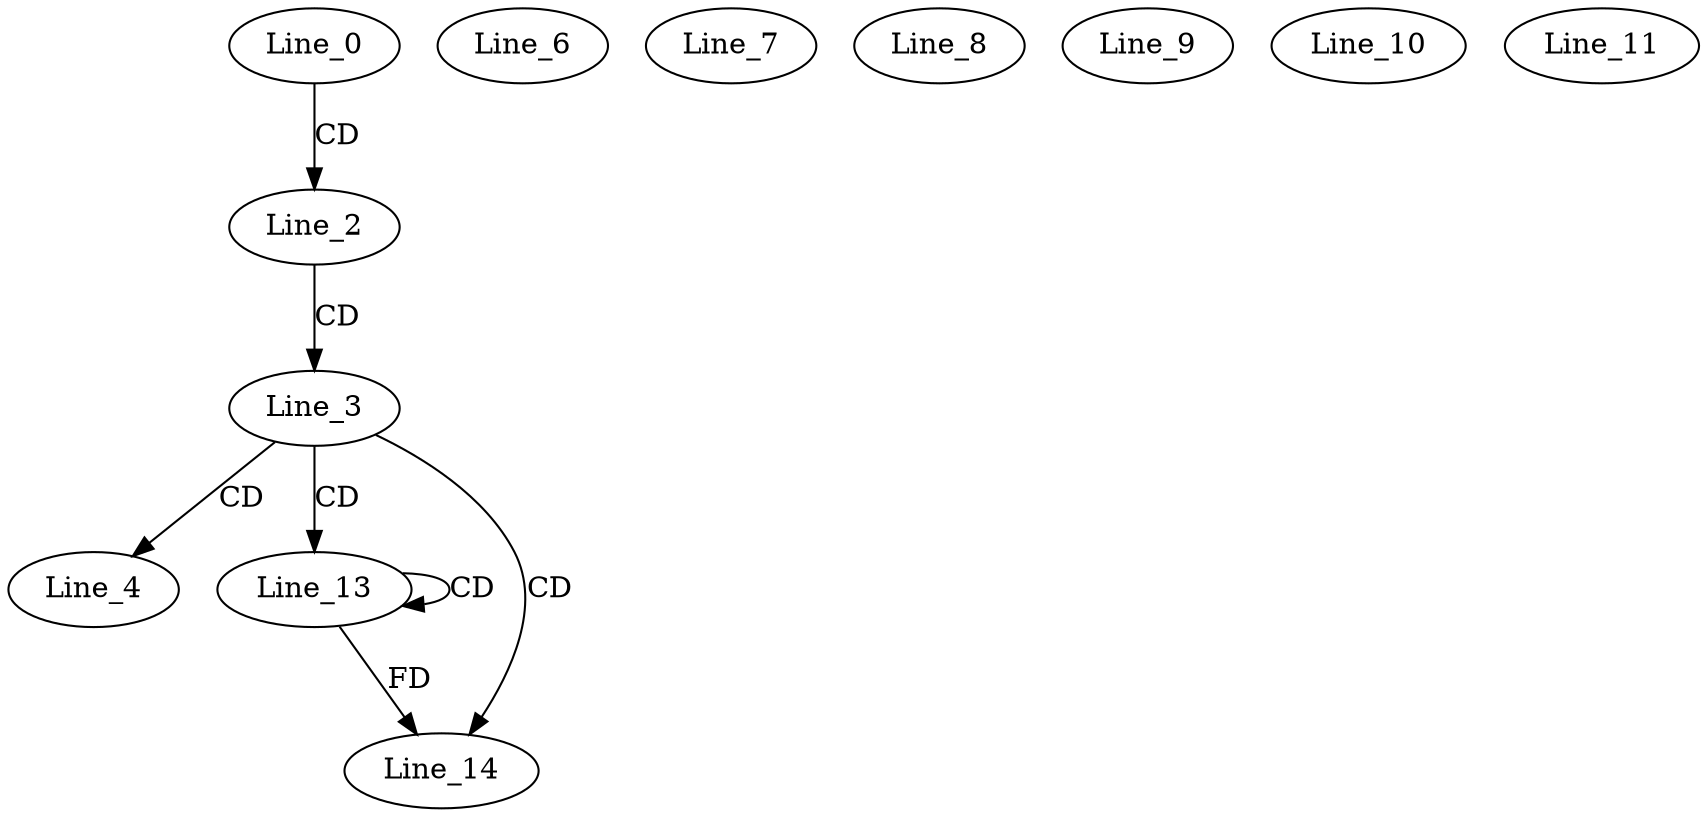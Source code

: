 digraph G {
  Line_0;
  Line_2;
  Line_3;
  Line_4;
  Line_6;
  Line_7;
  Line_8;
  Line_9;
  Line_10;
  Line_11;
  Line_13;
  Line_13;
  Line_14;
  Line_0 -> Line_2 [ label="CD" ];
  Line_2 -> Line_3 [ label="CD" ];
  Line_3 -> Line_4 [ label="CD" ];
  Line_3 -> Line_13 [ label="CD" ];
  Line_13 -> Line_13 [ label="CD" ];
  Line_3 -> Line_14 [ label="CD" ];
  Line_13 -> Line_14 [ label="FD" ];
}

